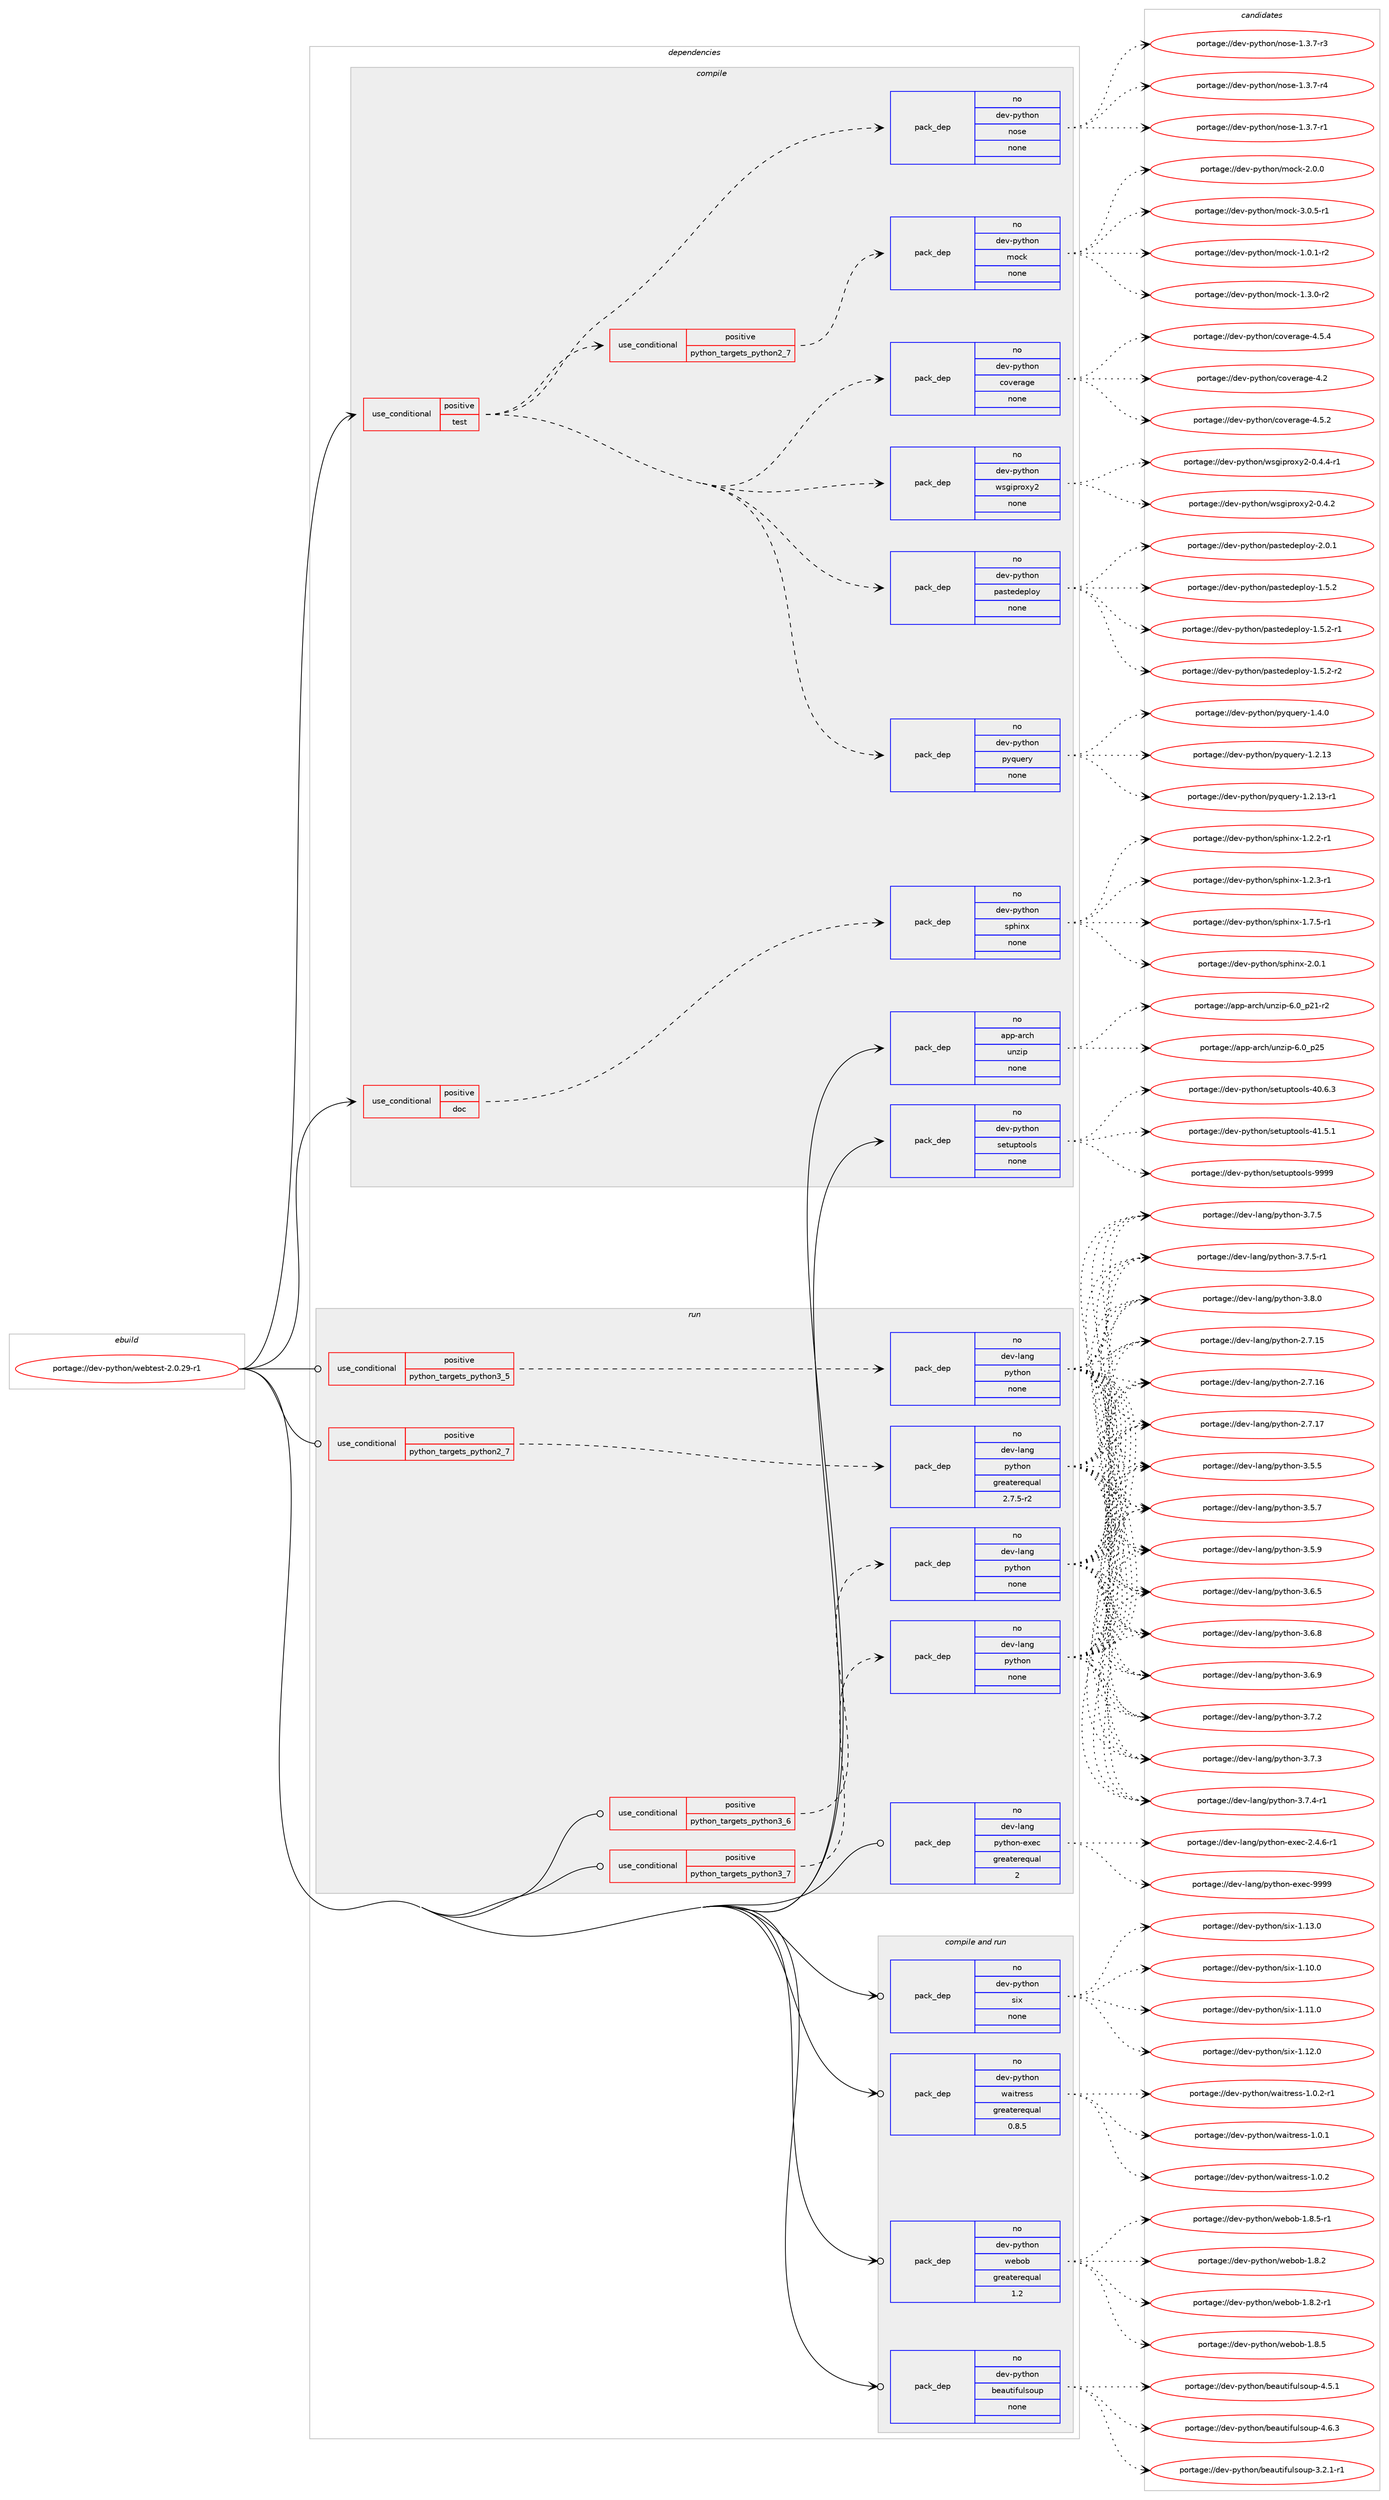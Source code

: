 digraph prolog {

# *************
# Graph options
# *************

newrank=true;
concentrate=true;
compound=true;
graph [rankdir=LR,fontname=Helvetica,fontsize=10,ranksep=1.5];#, ranksep=2.5, nodesep=0.2];
edge  [arrowhead=vee];
node  [fontname=Helvetica,fontsize=10];

# **********
# The ebuild
# **********

subgraph cluster_leftcol {
color=gray;
rank=same;
label=<<i>ebuild</i>>;
id [label="portage://dev-python/webtest-2.0.29-r1", color=red, width=4, href="../dev-python/webtest-2.0.29-r1.svg"];
}

# ****************
# The dependencies
# ****************

subgraph cluster_midcol {
color=gray;
label=<<i>dependencies</i>>;
subgraph cluster_compile {
fillcolor="#eeeeee";
style=filled;
label=<<i>compile</i>>;
subgraph cond40700 {
dependency178791 [label=<<TABLE BORDER="0" CELLBORDER="1" CELLSPACING="0" CELLPADDING="4"><TR><TD ROWSPAN="3" CELLPADDING="10">use_conditional</TD></TR><TR><TD>positive</TD></TR><TR><TD>doc</TD></TR></TABLE>>, shape=none, color=red];
subgraph pack134680 {
dependency178792 [label=<<TABLE BORDER="0" CELLBORDER="1" CELLSPACING="0" CELLPADDING="4" WIDTH="220"><TR><TD ROWSPAN="6" CELLPADDING="30">pack_dep</TD></TR><TR><TD WIDTH="110">no</TD></TR><TR><TD>dev-python</TD></TR><TR><TD>sphinx</TD></TR><TR><TD>none</TD></TR><TR><TD></TD></TR></TABLE>>, shape=none, color=blue];
}
dependency178791:e -> dependency178792:w [weight=20,style="dashed",arrowhead="vee"];
}
id:e -> dependency178791:w [weight=20,style="solid",arrowhead="vee"];
subgraph cond40701 {
dependency178793 [label=<<TABLE BORDER="0" CELLBORDER="1" CELLSPACING="0" CELLPADDING="4"><TR><TD ROWSPAN="3" CELLPADDING="10">use_conditional</TD></TR><TR><TD>positive</TD></TR><TR><TD>test</TD></TR></TABLE>>, shape=none, color=red];
subgraph pack134681 {
dependency178794 [label=<<TABLE BORDER="0" CELLBORDER="1" CELLSPACING="0" CELLPADDING="4" WIDTH="220"><TR><TD ROWSPAN="6" CELLPADDING="30">pack_dep</TD></TR><TR><TD WIDTH="110">no</TD></TR><TR><TD>dev-python</TD></TR><TR><TD>nose</TD></TR><TR><TD>none</TD></TR><TR><TD></TD></TR></TABLE>>, shape=none, color=blue];
}
dependency178793:e -> dependency178794:w [weight=20,style="dashed",arrowhead="vee"];
subgraph pack134682 {
dependency178795 [label=<<TABLE BORDER="0" CELLBORDER="1" CELLSPACING="0" CELLPADDING="4" WIDTH="220"><TR><TD ROWSPAN="6" CELLPADDING="30">pack_dep</TD></TR><TR><TD WIDTH="110">no</TD></TR><TR><TD>dev-python</TD></TR><TR><TD>pyquery</TD></TR><TR><TD>none</TD></TR><TR><TD></TD></TR></TABLE>>, shape=none, color=blue];
}
dependency178793:e -> dependency178795:w [weight=20,style="dashed",arrowhead="vee"];
subgraph pack134683 {
dependency178796 [label=<<TABLE BORDER="0" CELLBORDER="1" CELLSPACING="0" CELLPADDING="4" WIDTH="220"><TR><TD ROWSPAN="6" CELLPADDING="30">pack_dep</TD></TR><TR><TD WIDTH="110">no</TD></TR><TR><TD>dev-python</TD></TR><TR><TD>pastedeploy</TD></TR><TR><TD>none</TD></TR><TR><TD></TD></TR></TABLE>>, shape=none, color=blue];
}
dependency178793:e -> dependency178796:w [weight=20,style="dashed",arrowhead="vee"];
subgraph pack134684 {
dependency178797 [label=<<TABLE BORDER="0" CELLBORDER="1" CELLSPACING="0" CELLPADDING="4" WIDTH="220"><TR><TD ROWSPAN="6" CELLPADDING="30">pack_dep</TD></TR><TR><TD WIDTH="110">no</TD></TR><TR><TD>dev-python</TD></TR><TR><TD>wsgiproxy2</TD></TR><TR><TD>none</TD></TR><TR><TD></TD></TR></TABLE>>, shape=none, color=blue];
}
dependency178793:e -> dependency178797:w [weight=20,style="dashed",arrowhead="vee"];
subgraph pack134685 {
dependency178798 [label=<<TABLE BORDER="0" CELLBORDER="1" CELLSPACING="0" CELLPADDING="4" WIDTH="220"><TR><TD ROWSPAN="6" CELLPADDING="30">pack_dep</TD></TR><TR><TD WIDTH="110">no</TD></TR><TR><TD>dev-python</TD></TR><TR><TD>coverage</TD></TR><TR><TD>none</TD></TR><TR><TD></TD></TR></TABLE>>, shape=none, color=blue];
}
dependency178793:e -> dependency178798:w [weight=20,style="dashed",arrowhead="vee"];
subgraph cond40702 {
dependency178799 [label=<<TABLE BORDER="0" CELLBORDER="1" CELLSPACING="0" CELLPADDING="4"><TR><TD ROWSPAN="3" CELLPADDING="10">use_conditional</TD></TR><TR><TD>positive</TD></TR><TR><TD>python_targets_python2_7</TD></TR></TABLE>>, shape=none, color=red];
subgraph pack134686 {
dependency178800 [label=<<TABLE BORDER="0" CELLBORDER="1" CELLSPACING="0" CELLPADDING="4" WIDTH="220"><TR><TD ROWSPAN="6" CELLPADDING="30">pack_dep</TD></TR><TR><TD WIDTH="110">no</TD></TR><TR><TD>dev-python</TD></TR><TR><TD>mock</TD></TR><TR><TD>none</TD></TR><TR><TD></TD></TR></TABLE>>, shape=none, color=blue];
}
dependency178799:e -> dependency178800:w [weight=20,style="dashed",arrowhead="vee"];
}
dependency178793:e -> dependency178799:w [weight=20,style="dashed",arrowhead="vee"];
}
id:e -> dependency178793:w [weight=20,style="solid",arrowhead="vee"];
subgraph pack134687 {
dependency178801 [label=<<TABLE BORDER="0" CELLBORDER="1" CELLSPACING="0" CELLPADDING="4" WIDTH="220"><TR><TD ROWSPAN="6" CELLPADDING="30">pack_dep</TD></TR><TR><TD WIDTH="110">no</TD></TR><TR><TD>app-arch</TD></TR><TR><TD>unzip</TD></TR><TR><TD>none</TD></TR><TR><TD></TD></TR></TABLE>>, shape=none, color=blue];
}
id:e -> dependency178801:w [weight=20,style="solid",arrowhead="vee"];
subgraph pack134688 {
dependency178802 [label=<<TABLE BORDER="0" CELLBORDER="1" CELLSPACING="0" CELLPADDING="4" WIDTH="220"><TR><TD ROWSPAN="6" CELLPADDING="30">pack_dep</TD></TR><TR><TD WIDTH="110">no</TD></TR><TR><TD>dev-python</TD></TR><TR><TD>setuptools</TD></TR><TR><TD>none</TD></TR><TR><TD></TD></TR></TABLE>>, shape=none, color=blue];
}
id:e -> dependency178802:w [weight=20,style="solid",arrowhead="vee"];
}
subgraph cluster_compileandrun {
fillcolor="#eeeeee";
style=filled;
label=<<i>compile and run</i>>;
subgraph pack134689 {
dependency178803 [label=<<TABLE BORDER="0" CELLBORDER="1" CELLSPACING="0" CELLPADDING="4" WIDTH="220"><TR><TD ROWSPAN="6" CELLPADDING="30">pack_dep</TD></TR><TR><TD WIDTH="110">no</TD></TR><TR><TD>dev-python</TD></TR><TR><TD>beautifulsoup</TD></TR><TR><TD>none</TD></TR><TR><TD></TD></TR></TABLE>>, shape=none, color=blue];
}
id:e -> dependency178803:w [weight=20,style="solid",arrowhead="odotvee"];
subgraph pack134690 {
dependency178804 [label=<<TABLE BORDER="0" CELLBORDER="1" CELLSPACING="0" CELLPADDING="4" WIDTH="220"><TR><TD ROWSPAN="6" CELLPADDING="30">pack_dep</TD></TR><TR><TD WIDTH="110">no</TD></TR><TR><TD>dev-python</TD></TR><TR><TD>six</TD></TR><TR><TD>none</TD></TR><TR><TD></TD></TR></TABLE>>, shape=none, color=blue];
}
id:e -> dependency178804:w [weight=20,style="solid",arrowhead="odotvee"];
subgraph pack134691 {
dependency178805 [label=<<TABLE BORDER="0" CELLBORDER="1" CELLSPACING="0" CELLPADDING="4" WIDTH="220"><TR><TD ROWSPAN="6" CELLPADDING="30">pack_dep</TD></TR><TR><TD WIDTH="110">no</TD></TR><TR><TD>dev-python</TD></TR><TR><TD>waitress</TD></TR><TR><TD>greaterequal</TD></TR><TR><TD>0.8.5</TD></TR></TABLE>>, shape=none, color=blue];
}
id:e -> dependency178805:w [weight=20,style="solid",arrowhead="odotvee"];
subgraph pack134692 {
dependency178806 [label=<<TABLE BORDER="0" CELLBORDER="1" CELLSPACING="0" CELLPADDING="4" WIDTH="220"><TR><TD ROWSPAN="6" CELLPADDING="30">pack_dep</TD></TR><TR><TD WIDTH="110">no</TD></TR><TR><TD>dev-python</TD></TR><TR><TD>webob</TD></TR><TR><TD>greaterequal</TD></TR><TR><TD>1.2</TD></TR></TABLE>>, shape=none, color=blue];
}
id:e -> dependency178806:w [weight=20,style="solid",arrowhead="odotvee"];
}
subgraph cluster_run {
fillcolor="#eeeeee";
style=filled;
label=<<i>run</i>>;
subgraph cond40703 {
dependency178807 [label=<<TABLE BORDER="0" CELLBORDER="1" CELLSPACING="0" CELLPADDING="4"><TR><TD ROWSPAN="3" CELLPADDING="10">use_conditional</TD></TR><TR><TD>positive</TD></TR><TR><TD>python_targets_python2_7</TD></TR></TABLE>>, shape=none, color=red];
subgraph pack134693 {
dependency178808 [label=<<TABLE BORDER="0" CELLBORDER="1" CELLSPACING="0" CELLPADDING="4" WIDTH="220"><TR><TD ROWSPAN="6" CELLPADDING="30">pack_dep</TD></TR><TR><TD WIDTH="110">no</TD></TR><TR><TD>dev-lang</TD></TR><TR><TD>python</TD></TR><TR><TD>greaterequal</TD></TR><TR><TD>2.7.5-r2</TD></TR></TABLE>>, shape=none, color=blue];
}
dependency178807:e -> dependency178808:w [weight=20,style="dashed",arrowhead="vee"];
}
id:e -> dependency178807:w [weight=20,style="solid",arrowhead="odot"];
subgraph cond40704 {
dependency178809 [label=<<TABLE BORDER="0" CELLBORDER="1" CELLSPACING="0" CELLPADDING="4"><TR><TD ROWSPAN="3" CELLPADDING="10">use_conditional</TD></TR><TR><TD>positive</TD></TR><TR><TD>python_targets_python3_5</TD></TR></TABLE>>, shape=none, color=red];
subgraph pack134694 {
dependency178810 [label=<<TABLE BORDER="0" CELLBORDER="1" CELLSPACING="0" CELLPADDING="4" WIDTH="220"><TR><TD ROWSPAN="6" CELLPADDING="30">pack_dep</TD></TR><TR><TD WIDTH="110">no</TD></TR><TR><TD>dev-lang</TD></TR><TR><TD>python</TD></TR><TR><TD>none</TD></TR><TR><TD></TD></TR></TABLE>>, shape=none, color=blue];
}
dependency178809:e -> dependency178810:w [weight=20,style="dashed",arrowhead="vee"];
}
id:e -> dependency178809:w [weight=20,style="solid",arrowhead="odot"];
subgraph cond40705 {
dependency178811 [label=<<TABLE BORDER="0" CELLBORDER="1" CELLSPACING="0" CELLPADDING="4"><TR><TD ROWSPAN="3" CELLPADDING="10">use_conditional</TD></TR><TR><TD>positive</TD></TR><TR><TD>python_targets_python3_6</TD></TR></TABLE>>, shape=none, color=red];
subgraph pack134695 {
dependency178812 [label=<<TABLE BORDER="0" CELLBORDER="1" CELLSPACING="0" CELLPADDING="4" WIDTH="220"><TR><TD ROWSPAN="6" CELLPADDING="30">pack_dep</TD></TR><TR><TD WIDTH="110">no</TD></TR><TR><TD>dev-lang</TD></TR><TR><TD>python</TD></TR><TR><TD>none</TD></TR><TR><TD></TD></TR></TABLE>>, shape=none, color=blue];
}
dependency178811:e -> dependency178812:w [weight=20,style="dashed",arrowhead="vee"];
}
id:e -> dependency178811:w [weight=20,style="solid",arrowhead="odot"];
subgraph cond40706 {
dependency178813 [label=<<TABLE BORDER="0" CELLBORDER="1" CELLSPACING="0" CELLPADDING="4"><TR><TD ROWSPAN="3" CELLPADDING="10">use_conditional</TD></TR><TR><TD>positive</TD></TR><TR><TD>python_targets_python3_7</TD></TR></TABLE>>, shape=none, color=red];
subgraph pack134696 {
dependency178814 [label=<<TABLE BORDER="0" CELLBORDER="1" CELLSPACING="0" CELLPADDING="4" WIDTH="220"><TR><TD ROWSPAN="6" CELLPADDING="30">pack_dep</TD></TR><TR><TD WIDTH="110">no</TD></TR><TR><TD>dev-lang</TD></TR><TR><TD>python</TD></TR><TR><TD>none</TD></TR><TR><TD></TD></TR></TABLE>>, shape=none, color=blue];
}
dependency178813:e -> dependency178814:w [weight=20,style="dashed",arrowhead="vee"];
}
id:e -> dependency178813:w [weight=20,style="solid",arrowhead="odot"];
subgraph pack134697 {
dependency178815 [label=<<TABLE BORDER="0" CELLBORDER="1" CELLSPACING="0" CELLPADDING="4" WIDTH="220"><TR><TD ROWSPAN="6" CELLPADDING="30">pack_dep</TD></TR><TR><TD WIDTH="110">no</TD></TR><TR><TD>dev-lang</TD></TR><TR><TD>python-exec</TD></TR><TR><TD>greaterequal</TD></TR><TR><TD>2</TD></TR></TABLE>>, shape=none, color=blue];
}
id:e -> dependency178815:w [weight=20,style="solid",arrowhead="odot"];
}
}

# **************
# The candidates
# **************

subgraph cluster_choices {
rank=same;
color=gray;
label=<<i>candidates</i>>;

subgraph choice134680 {
color=black;
nodesep=1;
choiceportage10010111845112121116104111110471151121041051101204549465046504511449 [label="portage://dev-python/sphinx-1.2.2-r1", color=red, width=4,href="../dev-python/sphinx-1.2.2-r1.svg"];
choiceportage10010111845112121116104111110471151121041051101204549465046514511449 [label="portage://dev-python/sphinx-1.2.3-r1", color=red, width=4,href="../dev-python/sphinx-1.2.3-r1.svg"];
choiceportage10010111845112121116104111110471151121041051101204549465546534511449 [label="portage://dev-python/sphinx-1.7.5-r1", color=red, width=4,href="../dev-python/sphinx-1.7.5-r1.svg"];
choiceportage1001011184511212111610411111047115112104105110120455046484649 [label="portage://dev-python/sphinx-2.0.1", color=red, width=4,href="../dev-python/sphinx-2.0.1.svg"];
dependency178792:e -> choiceportage10010111845112121116104111110471151121041051101204549465046504511449:w [style=dotted,weight="100"];
dependency178792:e -> choiceportage10010111845112121116104111110471151121041051101204549465046514511449:w [style=dotted,weight="100"];
dependency178792:e -> choiceportage10010111845112121116104111110471151121041051101204549465546534511449:w [style=dotted,weight="100"];
dependency178792:e -> choiceportage1001011184511212111610411111047115112104105110120455046484649:w [style=dotted,weight="100"];
}
subgraph choice134681 {
color=black;
nodesep=1;
choiceportage10010111845112121116104111110471101111151014549465146554511449 [label="portage://dev-python/nose-1.3.7-r1", color=red, width=4,href="../dev-python/nose-1.3.7-r1.svg"];
choiceportage10010111845112121116104111110471101111151014549465146554511451 [label="portage://dev-python/nose-1.3.7-r3", color=red, width=4,href="../dev-python/nose-1.3.7-r3.svg"];
choiceportage10010111845112121116104111110471101111151014549465146554511452 [label="portage://dev-python/nose-1.3.7-r4", color=red, width=4,href="../dev-python/nose-1.3.7-r4.svg"];
dependency178794:e -> choiceportage10010111845112121116104111110471101111151014549465146554511449:w [style=dotted,weight="100"];
dependency178794:e -> choiceportage10010111845112121116104111110471101111151014549465146554511451:w [style=dotted,weight="100"];
dependency178794:e -> choiceportage10010111845112121116104111110471101111151014549465146554511452:w [style=dotted,weight="100"];
}
subgraph choice134682 {
color=black;
nodesep=1;
choiceportage100101118451121211161041111104711212111311710111412145494650464951 [label="portage://dev-python/pyquery-1.2.13", color=red, width=4,href="../dev-python/pyquery-1.2.13.svg"];
choiceportage1001011184511212111610411111047112121113117101114121454946504649514511449 [label="portage://dev-python/pyquery-1.2.13-r1", color=red, width=4,href="../dev-python/pyquery-1.2.13-r1.svg"];
choiceportage1001011184511212111610411111047112121113117101114121454946524648 [label="portage://dev-python/pyquery-1.4.0", color=red, width=4,href="../dev-python/pyquery-1.4.0.svg"];
dependency178795:e -> choiceportage100101118451121211161041111104711212111311710111412145494650464951:w [style=dotted,weight="100"];
dependency178795:e -> choiceportage1001011184511212111610411111047112121113117101114121454946504649514511449:w [style=dotted,weight="100"];
dependency178795:e -> choiceportage1001011184511212111610411111047112121113117101114121454946524648:w [style=dotted,weight="100"];
}
subgraph choice134683 {
color=black;
nodesep=1;
choiceportage100101118451121211161041111104711297115116101100101112108111121454946534650 [label="portage://dev-python/pastedeploy-1.5.2", color=red, width=4,href="../dev-python/pastedeploy-1.5.2.svg"];
choiceportage1001011184511212111610411111047112971151161011001011121081111214549465346504511449 [label="portage://dev-python/pastedeploy-1.5.2-r1", color=red, width=4,href="../dev-python/pastedeploy-1.5.2-r1.svg"];
choiceportage1001011184511212111610411111047112971151161011001011121081111214549465346504511450 [label="portage://dev-python/pastedeploy-1.5.2-r2", color=red, width=4,href="../dev-python/pastedeploy-1.5.2-r2.svg"];
choiceportage100101118451121211161041111104711297115116101100101112108111121455046484649 [label="portage://dev-python/pastedeploy-2.0.1", color=red, width=4,href="../dev-python/pastedeploy-2.0.1.svg"];
dependency178796:e -> choiceportage100101118451121211161041111104711297115116101100101112108111121454946534650:w [style=dotted,weight="100"];
dependency178796:e -> choiceportage1001011184511212111610411111047112971151161011001011121081111214549465346504511449:w [style=dotted,weight="100"];
dependency178796:e -> choiceportage1001011184511212111610411111047112971151161011001011121081111214549465346504511450:w [style=dotted,weight="100"];
dependency178796:e -> choiceportage100101118451121211161041111104711297115116101100101112108111121455046484649:w [style=dotted,weight="100"];
}
subgraph choice134684 {
color=black;
nodesep=1;
choiceportage100101118451121211161041111104711911510310511211411112012150454846524650 [label="portage://dev-python/wsgiproxy2-0.4.2", color=red, width=4,href="../dev-python/wsgiproxy2-0.4.2.svg"];
choiceportage1001011184511212111610411111047119115103105112114111120121504548465246524511449 [label="portage://dev-python/wsgiproxy2-0.4.4-r1", color=red, width=4,href="../dev-python/wsgiproxy2-0.4.4-r1.svg"];
dependency178797:e -> choiceportage100101118451121211161041111104711911510310511211411112012150454846524650:w [style=dotted,weight="100"];
dependency178797:e -> choiceportage1001011184511212111610411111047119115103105112114111120121504548465246524511449:w [style=dotted,weight="100"];
}
subgraph choice134685 {
color=black;
nodesep=1;
choiceportage1001011184511212111610411111047991111181011149710310145524650 [label="portage://dev-python/coverage-4.2", color=red, width=4,href="../dev-python/coverage-4.2.svg"];
choiceportage10010111845112121116104111110479911111810111497103101455246534650 [label="portage://dev-python/coverage-4.5.2", color=red, width=4,href="../dev-python/coverage-4.5.2.svg"];
choiceportage10010111845112121116104111110479911111810111497103101455246534652 [label="portage://dev-python/coverage-4.5.4", color=red, width=4,href="../dev-python/coverage-4.5.4.svg"];
dependency178798:e -> choiceportage1001011184511212111610411111047991111181011149710310145524650:w [style=dotted,weight="100"];
dependency178798:e -> choiceportage10010111845112121116104111110479911111810111497103101455246534650:w [style=dotted,weight="100"];
dependency178798:e -> choiceportage10010111845112121116104111110479911111810111497103101455246534652:w [style=dotted,weight="100"];
}
subgraph choice134686 {
color=black;
nodesep=1;
choiceportage1001011184511212111610411111047109111991074549464846494511450 [label="portage://dev-python/mock-1.0.1-r2", color=red, width=4,href="../dev-python/mock-1.0.1-r2.svg"];
choiceportage1001011184511212111610411111047109111991074549465146484511450 [label="portage://dev-python/mock-1.3.0-r2", color=red, width=4,href="../dev-python/mock-1.3.0-r2.svg"];
choiceportage100101118451121211161041111104710911199107455046484648 [label="portage://dev-python/mock-2.0.0", color=red, width=4,href="../dev-python/mock-2.0.0.svg"];
choiceportage1001011184511212111610411111047109111991074551464846534511449 [label="portage://dev-python/mock-3.0.5-r1", color=red, width=4,href="../dev-python/mock-3.0.5-r1.svg"];
dependency178800:e -> choiceportage1001011184511212111610411111047109111991074549464846494511450:w [style=dotted,weight="100"];
dependency178800:e -> choiceportage1001011184511212111610411111047109111991074549465146484511450:w [style=dotted,weight="100"];
dependency178800:e -> choiceportage100101118451121211161041111104710911199107455046484648:w [style=dotted,weight="100"];
dependency178800:e -> choiceportage1001011184511212111610411111047109111991074551464846534511449:w [style=dotted,weight="100"];
}
subgraph choice134687 {
color=black;
nodesep=1;
choiceportage9711211245971149910447117110122105112455446489511250494511450 [label="portage://app-arch/unzip-6.0_p21-r2", color=red, width=4,href="../app-arch/unzip-6.0_p21-r2.svg"];
choiceportage971121124597114991044711711012210511245544648951125053 [label="portage://app-arch/unzip-6.0_p25", color=red, width=4,href="../app-arch/unzip-6.0_p25.svg"];
dependency178801:e -> choiceportage9711211245971149910447117110122105112455446489511250494511450:w [style=dotted,weight="100"];
dependency178801:e -> choiceportage971121124597114991044711711012210511245544648951125053:w [style=dotted,weight="100"];
}
subgraph choice134688 {
color=black;
nodesep=1;
choiceportage100101118451121211161041111104711510111611711211611111110811545524846544651 [label="portage://dev-python/setuptools-40.6.3", color=red, width=4,href="../dev-python/setuptools-40.6.3.svg"];
choiceportage100101118451121211161041111104711510111611711211611111110811545524946534649 [label="portage://dev-python/setuptools-41.5.1", color=red, width=4,href="../dev-python/setuptools-41.5.1.svg"];
choiceportage10010111845112121116104111110471151011161171121161111111081154557575757 [label="portage://dev-python/setuptools-9999", color=red, width=4,href="../dev-python/setuptools-9999.svg"];
dependency178802:e -> choiceportage100101118451121211161041111104711510111611711211611111110811545524846544651:w [style=dotted,weight="100"];
dependency178802:e -> choiceportage100101118451121211161041111104711510111611711211611111110811545524946534649:w [style=dotted,weight="100"];
dependency178802:e -> choiceportage10010111845112121116104111110471151011161171121161111111081154557575757:w [style=dotted,weight="100"];
}
subgraph choice134689 {
color=black;
nodesep=1;
choiceportage100101118451121211161041111104798101971171161051021171081151111171124551465046494511449 [label="portage://dev-python/beautifulsoup-3.2.1-r1", color=red, width=4,href="../dev-python/beautifulsoup-3.2.1-r1.svg"];
choiceportage10010111845112121116104111110479810197117116105102117108115111117112455246534649 [label="portage://dev-python/beautifulsoup-4.5.1", color=red, width=4,href="../dev-python/beautifulsoup-4.5.1.svg"];
choiceportage10010111845112121116104111110479810197117116105102117108115111117112455246544651 [label="portage://dev-python/beautifulsoup-4.6.3", color=red, width=4,href="../dev-python/beautifulsoup-4.6.3.svg"];
dependency178803:e -> choiceportage100101118451121211161041111104798101971171161051021171081151111171124551465046494511449:w [style=dotted,weight="100"];
dependency178803:e -> choiceportage10010111845112121116104111110479810197117116105102117108115111117112455246534649:w [style=dotted,weight="100"];
dependency178803:e -> choiceportage10010111845112121116104111110479810197117116105102117108115111117112455246544651:w [style=dotted,weight="100"];
}
subgraph choice134690 {
color=black;
nodesep=1;
choiceportage100101118451121211161041111104711510512045494649484648 [label="portage://dev-python/six-1.10.0", color=red, width=4,href="../dev-python/six-1.10.0.svg"];
choiceportage100101118451121211161041111104711510512045494649494648 [label="portage://dev-python/six-1.11.0", color=red, width=4,href="../dev-python/six-1.11.0.svg"];
choiceportage100101118451121211161041111104711510512045494649504648 [label="portage://dev-python/six-1.12.0", color=red, width=4,href="../dev-python/six-1.12.0.svg"];
choiceportage100101118451121211161041111104711510512045494649514648 [label="portage://dev-python/six-1.13.0", color=red, width=4,href="../dev-python/six-1.13.0.svg"];
dependency178804:e -> choiceportage100101118451121211161041111104711510512045494649484648:w [style=dotted,weight="100"];
dependency178804:e -> choiceportage100101118451121211161041111104711510512045494649494648:w [style=dotted,weight="100"];
dependency178804:e -> choiceportage100101118451121211161041111104711510512045494649504648:w [style=dotted,weight="100"];
dependency178804:e -> choiceportage100101118451121211161041111104711510512045494649514648:w [style=dotted,weight="100"];
}
subgraph choice134691 {
color=black;
nodesep=1;
choiceportage100101118451121211161041111104711997105116114101115115454946484649 [label="portage://dev-python/waitress-1.0.1", color=red, width=4,href="../dev-python/waitress-1.0.1.svg"];
choiceportage100101118451121211161041111104711997105116114101115115454946484650 [label="portage://dev-python/waitress-1.0.2", color=red, width=4,href="../dev-python/waitress-1.0.2.svg"];
choiceportage1001011184511212111610411111047119971051161141011151154549464846504511449 [label="portage://dev-python/waitress-1.0.2-r1", color=red, width=4,href="../dev-python/waitress-1.0.2-r1.svg"];
dependency178805:e -> choiceportage100101118451121211161041111104711997105116114101115115454946484649:w [style=dotted,weight="100"];
dependency178805:e -> choiceportage100101118451121211161041111104711997105116114101115115454946484650:w [style=dotted,weight="100"];
dependency178805:e -> choiceportage1001011184511212111610411111047119971051161141011151154549464846504511449:w [style=dotted,weight="100"];
}
subgraph choice134692 {
color=black;
nodesep=1;
choiceportage10010111845112121116104111110471191019811198454946564650 [label="portage://dev-python/webob-1.8.2", color=red, width=4,href="../dev-python/webob-1.8.2.svg"];
choiceportage100101118451121211161041111104711910198111984549465646504511449 [label="portage://dev-python/webob-1.8.2-r1", color=red, width=4,href="../dev-python/webob-1.8.2-r1.svg"];
choiceportage10010111845112121116104111110471191019811198454946564653 [label="portage://dev-python/webob-1.8.5", color=red, width=4,href="../dev-python/webob-1.8.5.svg"];
choiceportage100101118451121211161041111104711910198111984549465646534511449 [label="portage://dev-python/webob-1.8.5-r1", color=red, width=4,href="../dev-python/webob-1.8.5-r1.svg"];
dependency178806:e -> choiceportage10010111845112121116104111110471191019811198454946564650:w [style=dotted,weight="100"];
dependency178806:e -> choiceportage100101118451121211161041111104711910198111984549465646504511449:w [style=dotted,weight="100"];
dependency178806:e -> choiceportage10010111845112121116104111110471191019811198454946564653:w [style=dotted,weight="100"];
dependency178806:e -> choiceportage100101118451121211161041111104711910198111984549465646534511449:w [style=dotted,weight="100"];
}
subgraph choice134693 {
color=black;
nodesep=1;
choiceportage10010111845108971101034711212111610411111045504655464953 [label="portage://dev-lang/python-2.7.15", color=red, width=4,href="../dev-lang/python-2.7.15.svg"];
choiceportage10010111845108971101034711212111610411111045504655464954 [label="portage://dev-lang/python-2.7.16", color=red, width=4,href="../dev-lang/python-2.7.16.svg"];
choiceportage10010111845108971101034711212111610411111045504655464955 [label="portage://dev-lang/python-2.7.17", color=red, width=4,href="../dev-lang/python-2.7.17.svg"];
choiceportage100101118451089711010347112121116104111110455146534653 [label="portage://dev-lang/python-3.5.5", color=red, width=4,href="../dev-lang/python-3.5.5.svg"];
choiceportage100101118451089711010347112121116104111110455146534655 [label="portage://dev-lang/python-3.5.7", color=red, width=4,href="../dev-lang/python-3.5.7.svg"];
choiceportage100101118451089711010347112121116104111110455146534657 [label="portage://dev-lang/python-3.5.9", color=red, width=4,href="../dev-lang/python-3.5.9.svg"];
choiceportage100101118451089711010347112121116104111110455146544653 [label="portage://dev-lang/python-3.6.5", color=red, width=4,href="../dev-lang/python-3.6.5.svg"];
choiceportage100101118451089711010347112121116104111110455146544656 [label="portage://dev-lang/python-3.6.8", color=red, width=4,href="../dev-lang/python-3.6.8.svg"];
choiceportage100101118451089711010347112121116104111110455146544657 [label="portage://dev-lang/python-3.6.9", color=red, width=4,href="../dev-lang/python-3.6.9.svg"];
choiceportage100101118451089711010347112121116104111110455146554650 [label="portage://dev-lang/python-3.7.2", color=red, width=4,href="../dev-lang/python-3.7.2.svg"];
choiceportage100101118451089711010347112121116104111110455146554651 [label="portage://dev-lang/python-3.7.3", color=red, width=4,href="../dev-lang/python-3.7.3.svg"];
choiceportage1001011184510897110103471121211161041111104551465546524511449 [label="portage://dev-lang/python-3.7.4-r1", color=red, width=4,href="../dev-lang/python-3.7.4-r1.svg"];
choiceportage100101118451089711010347112121116104111110455146554653 [label="portage://dev-lang/python-3.7.5", color=red, width=4,href="../dev-lang/python-3.7.5.svg"];
choiceportage1001011184510897110103471121211161041111104551465546534511449 [label="portage://dev-lang/python-3.7.5-r1", color=red, width=4,href="../dev-lang/python-3.7.5-r1.svg"];
choiceportage100101118451089711010347112121116104111110455146564648 [label="portage://dev-lang/python-3.8.0", color=red, width=4,href="../dev-lang/python-3.8.0.svg"];
dependency178808:e -> choiceportage10010111845108971101034711212111610411111045504655464953:w [style=dotted,weight="100"];
dependency178808:e -> choiceportage10010111845108971101034711212111610411111045504655464954:w [style=dotted,weight="100"];
dependency178808:e -> choiceportage10010111845108971101034711212111610411111045504655464955:w [style=dotted,weight="100"];
dependency178808:e -> choiceportage100101118451089711010347112121116104111110455146534653:w [style=dotted,weight="100"];
dependency178808:e -> choiceportage100101118451089711010347112121116104111110455146534655:w [style=dotted,weight="100"];
dependency178808:e -> choiceportage100101118451089711010347112121116104111110455146534657:w [style=dotted,weight="100"];
dependency178808:e -> choiceportage100101118451089711010347112121116104111110455146544653:w [style=dotted,weight="100"];
dependency178808:e -> choiceportage100101118451089711010347112121116104111110455146544656:w [style=dotted,weight="100"];
dependency178808:e -> choiceportage100101118451089711010347112121116104111110455146544657:w [style=dotted,weight="100"];
dependency178808:e -> choiceportage100101118451089711010347112121116104111110455146554650:w [style=dotted,weight="100"];
dependency178808:e -> choiceportage100101118451089711010347112121116104111110455146554651:w [style=dotted,weight="100"];
dependency178808:e -> choiceportage1001011184510897110103471121211161041111104551465546524511449:w [style=dotted,weight="100"];
dependency178808:e -> choiceportage100101118451089711010347112121116104111110455146554653:w [style=dotted,weight="100"];
dependency178808:e -> choiceportage1001011184510897110103471121211161041111104551465546534511449:w [style=dotted,weight="100"];
dependency178808:e -> choiceportage100101118451089711010347112121116104111110455146564648:w [style=dotted,weight="100"];
}
subgraph choice134694 {
color=black;
nodesep=1;
choiceportage10010111845108971101034711212111610411111045504655464953 [label="portage://dev-lang/python-2.7.15", color=red, width=4,href="../dev-lang/python-2.7.15.svg"];
choiceportage10010111845108971101034711212111610411111045504655464954 [label="portage://dev-lang/python-2.7.16", color=red, width=4,href="../dev-lang/python-2.7.16.svg"];
choiceportage10010111845108971101034711212111610411111045504655464955 [label="portage://dev-lang/python-2.7.17", color=red, width=4,href="../dev-lang/python-2.7.17.svg"];
choiceportage100101118451089711010347112121116104111110455146534653 [label="portage://dev-lang/python-3.5.5", color=red, width=4,href="../dev-lang/python-3.5.5.svg"];
choiceportage100101118451089711010347112121116104111110455146534655 [label="portage://dev-lang/python-3.5.7", color=red, width=4,href="../dev-lang/python-3.5.7.svg"];
choiceportage100101118451089711010347112121116104111110455146534657 [label="portage://dev-lang/python-3.5.9", color=red, width=4,href="../dev-lang/python-3.5.9.svg"];
choiceportage100101118451089711010347112121116104111110455146544653 [label="portage://dev-lang/python-3.6.5", color=red, width=4,href="../dev-lang/python-3.6.5.svg"];
choiceportage100101118451089711010347112121116104111110455146544656 [label="portage://dev-lang/python-3.6.8", color=red, width=4,href="../dev-lang/python-3.6.8.svg"];
choiceportage100101118451089711010347112121116104111110455146544657 [label="portage://dev-lang/python-3.6.9", color=red, width=4,href="../dev-lang/python-3.6.9.svg"];
choiceportage100101118451089711010347112121116104111110455146554650 [label="portage://dev-lang/python-3.7.2", color=red, width=4,href="../dev-lang/python-3.7.2.svg"];
choiceportage100101118451089711010347112121116104111110455146554651 [label="portage://dev-lang/python-3.7.3", color=red, width=4,href="../dev-lang/python-3.7.3.svg"];
choiceportage1001011184510897110103471121211161041111104551465546524511449 [label="portage://dev-lang/python-3.7.4-r1", color=red, width=4,href="../dev-lang/python-3.7.4-r1.svg"];
choiceportage100101118451089711010347112121116104111110455146554653 [label="portage://dev-lang/python-3.7.5", color=red, width=4,href="../dev-lang/python-3.7.5.svg"];
choiceportage1001011184510897110103471121211161041111104551465546534511449 [label="portage://dev-lang/python-3.7.5-r1", color=red, width=4,href="../dev-lang/python-3.7.5-r1.svg"];
choiceportage100101118451089711010347112121116104111110455146564648 [label="portage://dev-lang/python-3.8.0", color=red, width=4,href="../dev-lang/python-3.8.0.svg"];
dependency178810:e -> choiceportage10010111845108971101034711212111610411111045504655464953:w [style=dotted,weight="100"];
dependency178810:e -> choiceportage10010111845108971101034711212111610411111045504655464954:w [style=dotted,weight="100"];
dependency178810:e -> choiceportage10010111845108971101034711212111610411111045504655464955:w [style=dotted,weight="100"];
dependency178810:e -> choiceportage100101118451089711010347112121116104111110455146534653:w [style=dotted,weight="100"];
dependency178810:e -> choiceportage100101118451089711010347112121116104111110455146534655:w [style=dotted,weight="100"];
dependency178810:e -> choiceportage100101118451089711010347112121116104111110455146534657:w [style=dotted,weight="100"];
dependency178810:e -> choiceportage100101118451089711010347112121116104111110455146544653:w [style=dotted,weight="100"];
dependency178810:e -> choiceportage100101118451089711010347112121116104111110455146544656:w [style=dotted,weight="100"];
dependency178810:e -> choiceportage100101118451089711010347112121116104111110455146544657:w [style=dotted,weight="100"];
dependency178810:e -> choiceportage100101118451089711010347112121116104111110455146554650:w [style=dotted,weight="100"];
dependency178810:e -> choiceportage100101118451089711010347112121116104111110455146554651:w [style=dotted,weight="100"];
dependency178810:e -> choiceportage1001011184510897110103471121211161041111104551465546524511449:w [style=dotted,weight="100"];
dependency178810:e -> choiceportage100101118451089711010347112121116104111110455146554653:w [style=dotted,weight="100"];
dependency178810:e -> choiceportage1001011184510897110103471121211161041111104551465546534511449:w [style=dotted,weight="100"];
dependency178810:e -> choiceportage100101118451089711010347112121116104111110455146564648:w [style=dotted,weight="100"];
}
subgraph choice134695 {
color=black;
nodesep=1;
choiceportage10010111845108971101034711212111610411111045504655464953 [label="portage://dev-lang/python-2.7.15", color=red, width=4,href="../dev-lang/python-2.7.15.svg"];
choiceportage10010111845108971101034711212111610411111045504655464954 [label="portage://dev-lang/python-2.7.16", color=red, width=4,href="../dev-lang/python-2.7.16.svg"];
choiceportage10010111845108971101034711212111610411111045504655464955 [label="portage://dev-lang/python-2.7.17", color=red, width=4,href="../dev-lang/python-2.7.17.svg"];
choiceportage100101118451089711010347112121116104111110455146534653 [label="portage://dev-lang/python-3.5.5", color=red, width=4,href="../dev-lang/python-3.5.5.svg"];
choiceportage100101118451089711010347112121116104111110455146534655 [label="portage://dev-lang/python-3.5.7", color=red, width=4,href="../dev-lang/python-3.5.7.svg"];
choiceportage100101118451089711010347112121116104111110455146534657 [label="portage://dev-lang/python-3.5.9", color=red, width=4,href="../dev-lang/python-3.5.9.svg"];
choiceportage100101118451089711010347112121116104111110455146544653 [label="portage://dev-lang/python-3.6.5", color=red, width=4,href="../dev-lang/python-3.6.5.svg"];
choiceportage100101118451089711010347112121116104111110455146544656 [label="portage://dev-lang/python-3.6.8", color=red, width=4,href="../dev-lang/python-3.6.8.svg"];
choiceportage100101118451089711010347112121116104111110455146544657 [label="portage://dev-lang/python-3.6.9", color=red, width=4,href="../dev-lang/python-3.6.9.svg"];
choiceportage100101118451089711010347112121116104111110455146554650 [label="portage://dev-lang/python-3.7.2", color=red, width=4,href="../dev-lang/python-3.7.2.svg"];
choiceportage100101118451089711010347112121116104111110455146554651 [label="portage://dev-lang/python-3.7.3", color=red, width=4,href="../dev-lang/python-3.7.3.svg"];
choiceportage1001011184510897110103471121211161041111104551465546524511449 [label="portage://dev-lang/python-3.7.4-r1", color=red, width=4,href="../dev-lang/python-3.7.4-r1.svg"];
choiceportage100101118451089711010347112121116104111110455146554653 [label="portage://dev-lang/python-3.7.5", color=red, width=4,href="../dev-lang/python-3.7.5.svg"];
choiceportage1001011184510897110103471121211161041111104551465546534511449 [label="portage://dev-lang/python-3.7.5-r1", color=red, width=4,href="../dev-lang/python-3.7.5-r1.svg"];
choiceportage100101118451089711010347112121116104111110455146564648 [label="portage://dev-lang/python-3.8.0", color=red, width=4,href="../dev-lang/python-3.8.0.svg"];
dependency178812:e -> choiceportage10010111845108971101034711212111610411111045504655464953:w [style=dotted,weight="100"];
dependency178812:e -> choiceportage10010111845108971101034711212111610411111045504655464954:w [style=dotted,weight="100"];
dependency178812:e -> choiceportage10010111845108971101034711212111610411111045504655464955:w [style=dotted,weight="100"];
dependency178812:e -> choiceportage100101118451089711010347112121116104111110455146534653:w [style=dotted,weight="100"];
dependency178812:e -> choiceportage100101118451089711010347112121116104111110455146534655:w [style=dotted,weight="100"];
dependency178812:e -> choiceportage100101118451089711010347112121116104111110455146534657:w [style=dotted,weight="100"];
dependency178812:e -> choiceportage100101118451089711010347112121116104111110455146544653:w [style=dotted,weight="100"];
dependency178812:e -> choiceportage100101118451089711010347112121116104111110455146544656:w [style=dotted,weight="100"];
dependency178812:e -> choiceportage100101118451089711010347112121116104111110455146544657:w [style=dotted,weight="100"];
dependency178812:e -> choiceportage100101118451089711010347112121116104111110455146554650:w [style=dotted,weight="100"];
dependency178812:e -> choiceportage100101118451089711010347112121116104111110455146554651:w [style=dotted,weight="100"];
dependency178812:e -> choiceportage1001011184510897110103471121211161041111104551465546524511449:w [style=dotted,weight="100"];
dependency178812:e -> choiceportage100101118451089711010347112121116104111110455146554653:w [style=dotted,weight="100"];
dependency178812:e -> choiceportage1001011184510897110103471121211161041111104551465546534511449:w [style=dotted,weight="100"];
dependency178812:e -> choiceportage100101118451089711010347112121116104111110455146564648:w [style=dotted,weight="100"];
}
subgraph choice134696 {
color=black;
nodesep=1;
choiceportage10010111845108971101034711212111610411111045504655464953 [label="portage://dev-lang/python-2.7.15", color=red, width=4,href="../dev-lang/python-2.7.15.svg"];
choiceportage10010111845108971101034711212111610411111045504655464954 [label="portage://dev-lang/python-2.7.16", color=red, width=4,href="../dev-lang/python-2.7.16.svg"];
choiceportage10010111845108971101034711212111610411111045504655464955 [label="portage://dev-lang/python-2.7.17", color=red, width=4,href="../dev-lang/python-2.7.17.svg"];
choiceportage100101118451089711010347112121116104111110455146534653 [label="portage://dev-lang/python-3.5.5", color=red, width=4,href="../dev-lang/python-3.5.5.svg"];
choiceportage100101118451089711010347112121116104111110455146534655 [label="portage://dev-lang/python-3.5.7", color=red, width=4,href="../dev-lang/python-3.5.7.svg"];
choiceportage100101118451089711010347112121116104111110455146534657 [label="portage://dev-lang/python-3.5.9", color=red, width=4,href="../dev-lang/python-3.5.9.svg"];
choiceportage100101118451089711010347112121116104111110455146544653 [label="portage://dev-lang/python-3.6.5", color=red, width=4,href="../dev-lang/python-3.6.5.svg"];
choiceportage100101118451089711010347112121116104111110455146544656 [label="portage://dev-lang/python-3.6.8", color=red, width=4,href="../dev-lang/python-3.6.8.svg"];
choiceportage100101118451089711010347112121116104111110455146544657 [label="portage://dev-lang/python-3.6.9", color=red, width=4,href="../dev-lang/python-3.6.9.svg"];
choiceportage100101118451089711010347112121116104111110455146554650 [label="portage://dev-lang/python-3.7.2", color=red, width=4,href="../dev-lang/python-3.7.2.svg"];
choiceportage100101118451089711010347112121116104111110455146554651 [label="portage://dev-lang/python-3.7.3", color=red, width=4,href="../dev-lang/python-3.7.3.svg"];
choiceportage1001011184510897110103471121211161041111104551465546524511449 [label="portage://dev-lang/python-3.7.4-r1", color=red, width=4,href="../dev-lang/python-3.7.4-r1.svg"];
choiceportage100101118451089711010347112121116104111110455146554653 [label="portage://dev-lang/python-3.7.5", color=red, width=4,href="../dev-lang/python-3.7.5.svg"];
choiceportage1001011184510897110103471121211161041111104551465546534511449 [label="portage://dev-lang/python-3.7.5-r1", color=red, width=4,href="../dev-lang/python-3.7.5-r1.svg"];
choiceportage100101118451089711010347112121116104111110455146564648 [label="portage://dev-lang/python-3.8.0", color=red, width=4,href="../dev-lang/python-3.8.0.svg"];
dependency178814:e -> choiceportage10010111845108971101034711212111610411111045504655464953:w [style=dotted,weight="100"];
dependency178814:e -> choiceportage10010111845108971101034711212111610411111045504655464954:w [style=dotted,weight="100"];
dependency178814:e -> choiceportage10010111845108971101034711212111610411111045504655464955:w [style=dotted,weight="100"];
dependency178814:e -> choiceportage100101118451089711010347112121116104111110455146534653:w [style=dotted,weight="100"];
dependency178814:e -> choiceportage100101118451089711010347112121116104111110455146534655:w [style=dotted,weight="100"];
dependency178814:e -> choiceportage100101118451089711010347112121116104111110455146534657:w [style=dotted,weight="100"];
dependency178814:e -> choiceportage100101118451089711010347112121116104111110455146544653:w [style=dotted,weight="100"];
dependency178814:e -> choiceportage100101118451089711010347112121116104111110455146544656:w [style=dotted,weight="100"];
dependency178814:e -> choiceportage100101118451089711010347112121116104111110455146544657:w [style=dotted,weight="100"];
dependency178814:e -> choiceportage100101118451089711010347112121116104111110455146554650:w [style=dotted,weight="100"];
dependency178814:e -> choiceportage100101118451089711010347112121116104111110455146554651:w [style=dotted,weight="100"];
dependency178814:e -> choiceportage1001011184510897110103471121211161041111104551465546524511449:w [style=dotted,weight="100"];
dependency178814:e -> choiceportage100101118451089711010347112121116104111110455146554653:w [style=dotted,weight="100"];
dependency178814:e -> choiceportage1001011184510897110103471121211161041111104551465546534511449:w [style=dotted,weight="100"];
dependency178814:e -> choiceportage100101118451089711010347112121116104111110455146564648:w [style=dotted,weight="100"];
}
subgraph choice134697 {
color=black;
nodesep=1;
choiceportage10010111845108971101034711212111610411111045101120101994550465246544511449 [label="portage://dev-lang/python-exec-2.4.6-r1", color=red, width=4,href="../dev-lang/python-exec-2.4.6-r1.svg"];
choiceportage10010111845108971101034711212111610411111045101120101994557575757 [label="portage://dev-lang/python-exec-9999", color=red, width=4,href="../dev-lang/python-exec-9999.svg"];
dependency178815:e -> choiceportage10010111845108971101034711212111610411111045101120101994550465246544511449:w [style=dotted,weight="100"];
dependency178815:e -> choiceportage10010111845108971101034711212111610411111045101120101994557575757:w [style=dotted,weight="100"];
}
}

}
